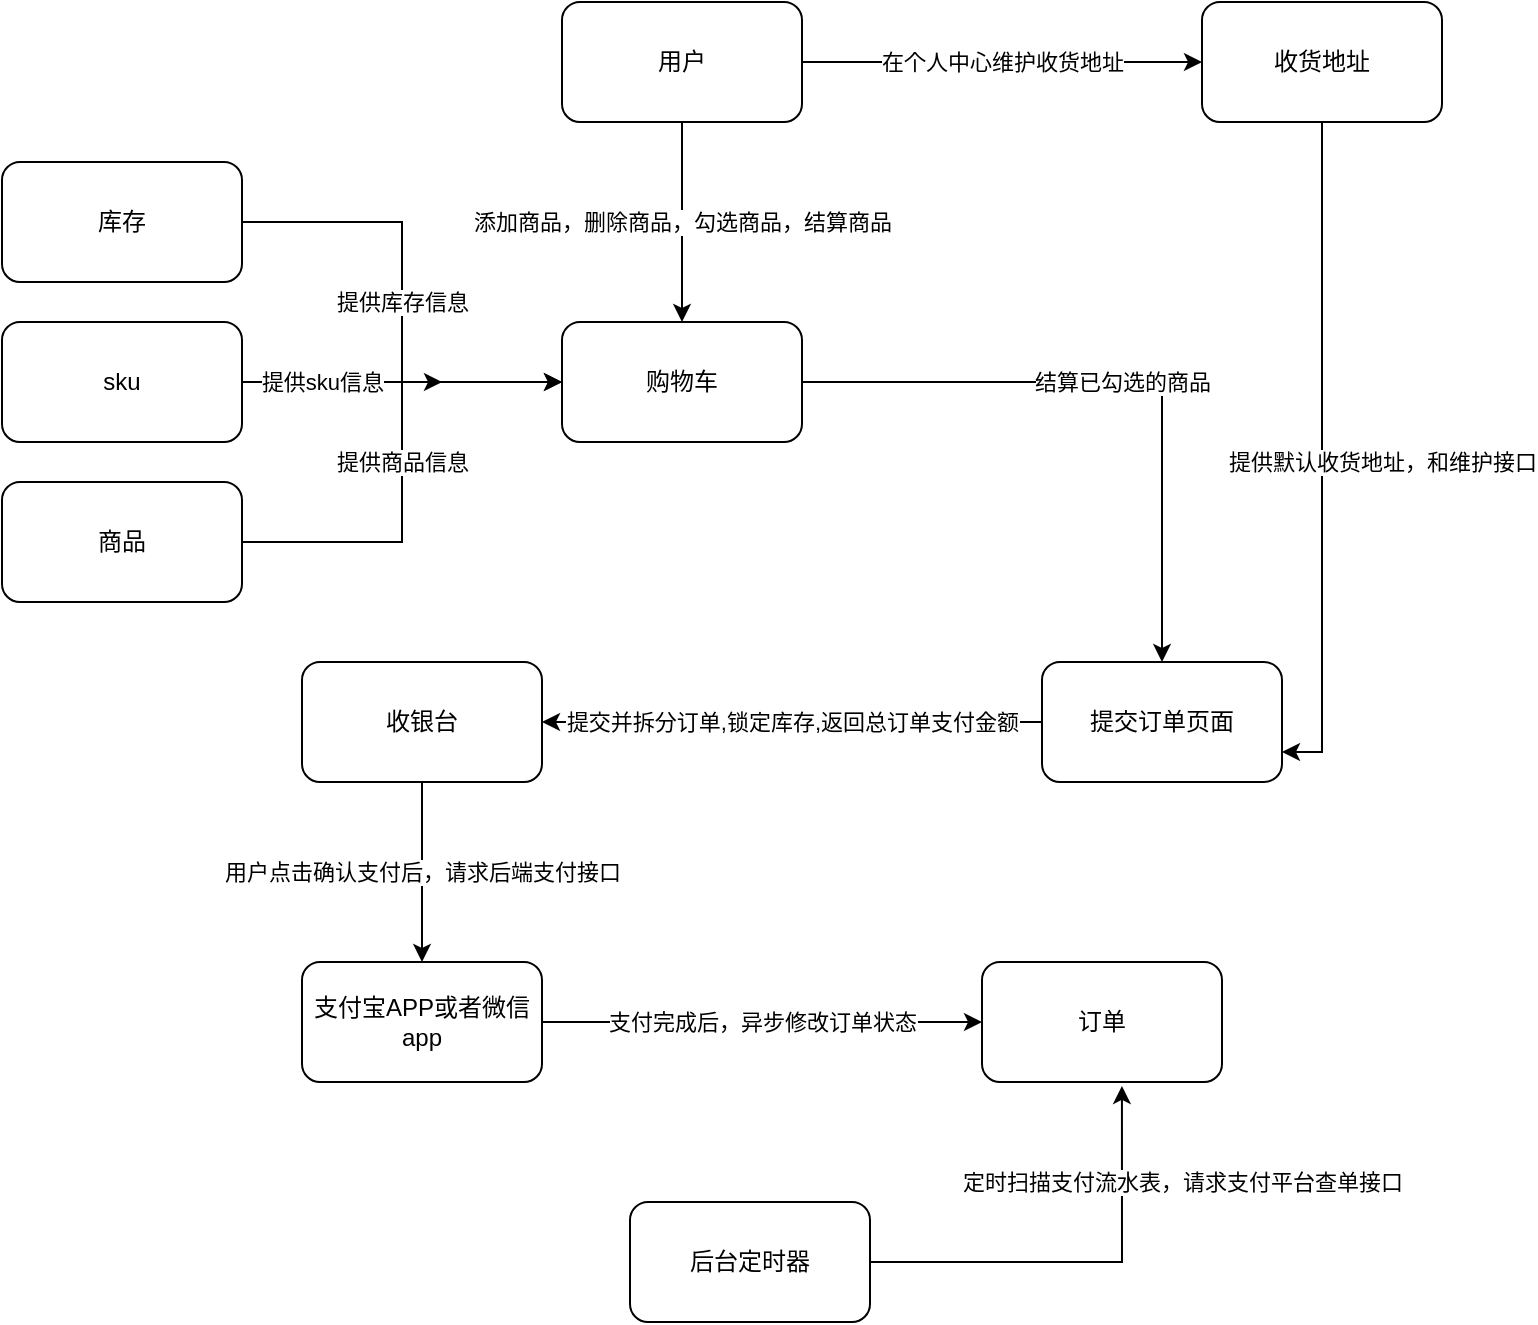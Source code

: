 <mxfile version="14.6.12" type="github">
  <diagram id="0ZHsSf4RnFRJh-Oq5-D7" name="第 1 页">
    <mxGraphModel dx="1422" dy="763" grid="1" gridSize="10" guides="1" tooltips="1" connect="1" arrows="1" fold="1" page="1" pageScale="1" pageWidth="827" pageHeight="1169" math="0" shadow="0">
      <root>
        <mxCell id="0" />
        <mxCell id="1" parent="0" />
        <mxCell id="8LjewoymZLQuPSXT3vMX-19" value="在个人中心维护收货地址" style="edgeStyle=orthogonalEdgeStyle;rounded=0;orthogonalLoop=1;jettySize=auto;html=1;entryX=0;entryY=0.5;entryDx=0;entryDy=0;" edge="1" parent="1" source="8LjewoymZLQuPSXT3vMX-8" target="8LjewoymZLQuPSXT3vMX-18">
          <mxGeometry relative="1" as="geometry" />
        </mxCell>
        <mxCell id="8LjewoymZLQuPSXT3vMX-29" value="添加商品，删除商品，勾选商品，结算商品" style="edgeStyle=orthogonalEdgeStyle;rounded=0;orthogonalLoop=1;jettySize=auto;html=1;entryX=0.5;entryY=0;entryDx=0;entryDy=0;" edge="1" parent="1" source="8LjewoymZLQuPSXT3vMX-8" target="8LjewoymZLQuPSXT3vMX-10">
          <mxGeometry relative="1" as="geometry" />
        </mxCell>
        <mxCell id="8LjewoymZLQuPSXT3vMX-8" value="用户" style="rounded=1;whiteSpace=wrap;html=1;" vertex="1" parent="1">
          <mxGeometry x="320" y="40" width="120" height="60" as="geometry" />
        </mxCell>
        <mxCell id="8LjewoymZLQuPSXT3vMX-24" value="提供商品信息" style="edgeStyle=orthogonalEdgeStyle;rounded=0;orthogonalLoop=1;jettySize=auto;html=1;entryX=0;entryY=0.5;entryDx=0;entryDy=0;" edge="1" parent="1" source="8LjewoymZLQuPSXT3vMX-9" target="8LjewoymZLQuPSXT3vMX-10">
          <mxGeometry relative="1" as="geometry" />
        </mxCell>
        <mxCell id="8LjewoymZLQuPSXT3vMX-9" value="商品" style="rounded=1;whiteSpace=wrap;html=1;" vertex="1" parent="1">
          <mxGeometry x="40" y="280" width="120" height="60" as="geometry" />
        </mxCell>
        <mxCell id="8LjewoymZLQuPSXT3vMX-17" value="结算已勾选的商品" style="edgeStyle=orthogonalEdgeStyle;rounded=0;orthogonalLoop=1;jettySize=auto;html=1;" edge="1" parent="1" source="8LjewoymZLQuPSXT3vMX-10" target="8LjewoymZLQuPSXT3vMX-16">
          <mxGeometry relative="1" as="geometry" />
        </mxCell>
        <mxCell id="8LjewoymZLQuPSXT3vMX-10" value="购物车" style="rounded=1;whiteSpace=wrap;html=1;" vertex="1" parent="1">
          <mxGeometry x="320" y="200" width="120" height="60" as="geometry" />
        </mxCell>
        <mxCell id="8LjewoymZLQuPSXT3vMX-33" value="提交并拆分订单,锁定库存,返回总订单支付金额" style="edgeStyle=orthogonalEdgeStyle;rounded=0;orthogonalLoop=1;jettySize=auto;html=1;entryX=1;entryY=0.5;entryDx=0;entryDy=0;" edge="1" parent="1" source="8LjewoymZLQuPSXT3vMX-16" target="8LjewoymZLQuPSXT3vMX-32">
          <mxGeometry relative="1" as="geometry" />
        </mxCell>
        <mxCell id="8LjewoymZLQuPSXT3vMX-16" value="提交订单页面" style="rounded=1;whiteSpace=wrap;html=1;" vertex="1" parent="1">
          <mxGeometry x="560" y="370" width="120" height="60" as="geometry" />
        </mxCell>
        <mxCell id="8LjewoymZLQuPSXT3vMX-31" value="提供默认收货地址，和维护接口" style="edgeStyle=orthogonalEdgeStyle;rounded=0;orthogonalLoop=1;jettySize=auto;html=1;entryX=1;entryY=0.75;entryDx=0;entryDy=0;" edge="1" parent="1" source="8LjewoymZLQuPSXT3vMX-18" target="8LjewoymZLQuPSXT3vMX-16">
          <mxGeometry x="0.015" y="30" relative="1" as="geometry">
            <mxPoint as="offset" />
          </mxGeometry>
        </mxCell>
        <mxCell id="8LjewoymZLQuPSXT3vMX-18" value="收货地址" style="rounded=1;whiteSpace=wrap;html=1;" vertex="1" parent="1">
          <mxGeometry x="640" y="40" width="120" height="60" as="geometry" />
        </mxCell>
        <mxCell id="8LjewoymZLQuPSXT3vMX-26" value="提供库存信息" style="edgeStyle=orthogonalEdgeStyle;rounded=0;orthogonalLoop=1;jettySize=auto;html=1;entryX=0;entryY=0.5;entryDx=0;entryDy=0;" edge="1" parent="1" source="8LjewoymZLQuPSXT3vMX-25" target="8LjewoymZLQuPSXT3vMX-10">
          <mxGeometry relative="1" as="geometry">
            <Array as="points">
              <mxPoint x="240" y="150" />
              <mxPoint x="240" y="230" />
            </Array>
          </mxGeometry>
        </mxCell>
        <mxCell id="8LjewoymZLQuPSXT3vMX-25" value="库存" style="rounded=1;whiteSpace=wrap;html=1;" vertex="1" parent="1">
          <mxGeometry x="40" y="120" width="120" height="60" as="geometry" />
        </mxCell>
        <mxCell id="8LjewoymZLQuPSXT3vMX-28" value="提供sku信息" style="edgeStyle=orthogonalEdgeStyle;rounded=0;orthogonalLoop=1;jettySize=auto;html=1;exitX=1;exitY=0.5;exitDx=0;exitDy=0;" edge="1" parent="1" source="8LjewoymZLQuPSXT3vMX-27">
          <mxGeometry x="-0.2" relative="1" as="geometry">
            <mxPoint x="260" y="230" as="targetPoint" />
            <mxPoint as="offset" />
          </mxGeometry>
        </mxCell>
        <mxCell id="8LjewoymZLQuPSXT3vMX-27" value="sku" style="rounded=1;whiteSpace=wrap;html=1;" vertex="1" parent="1">
          <mxGeometry x="40" y="200" width="120" height="60" as="geometry" />
        </mxCell>
        <mxCell id="8LjewoymZLQuPSXT3vMX-35" value="用户点击确认支付后，请求后端支付接口" style="edgeStyle=orthogonalEdgeStyle;rounded=0;orthogonalLoop=1;jettySize=auto;html=1;entryX=0.5;entryY=0;entryDx=0;entryDy=0;" edge="1" parent="1" source="8LjewoymZLQuPSXT3vMX-32" target="8LjewoymZLQuPSXT3vMX-34">
          <mxGeometry relative="1" as="geometry" />
        </mxCell>
        <mxCell id="8LjewoymZLQuPSXT3vMX-32" value="收银台" style="rounded=1;whiteSpace=wrap;html=1;" vertex="1" parent="1">
          <mxGeometry x="190" y="370" width="120" height="60" as="geometry" />
        </mxCell>
        <mxCell id="8LjewoymZLQuPSXT3vMX-37" value="支付完成后，异步修改订单状态" style="edgeStyle=orthogonalEdgeStyle;rounded=0;orthogonalLoop=1;jettySize=auto;html=1;" edge="1" parent="1" source="8LjewoymZLQuPSXT3vMX-34" target="8LjewoymZLQuPSXT3vMX-36">
          <mxGeometry relative="1" as="geometry" />
        </mxCell>
        <mxCell id="8LjewoymZLQuPSXT3vMX-34" value="支付宝APP或者微信app" style="rounded=1;whiteSpace=wrap;html=1;" vertex="1" parent="1">
          <mxGeometry x="190" y="520" width="120" height="60" as="geometry" />
        </mxCell>
        <mxCell id="8LjewoymZLQuPSXT3vMX-36" value="订单" style="rounded=1;whiteSpace=wrap;html=1;" vertex="1" parent="1">
          <mxGeometry x="530" y="520" width="120" height="60" as="geometry" />
        </mxCell>
        <mxCell id="8LjewoymZLQuPSXT3vMX-40" value="定时扫描支付流水表，请求支付平台查单接口" style="edgeStyle=orthogonalEdgeStyle;rounded=0;orthogonalLoop=1;jettySize=auto;html=1;entryX=0.583;entryY=1.033;entryDx=0;entryDy=0;entryPerimeter=0;" edge="1" parent="1" source="8LjewoymZLQuPSXT3vMX-38" target="8LjewoymZLQuPSXT3vMX-36">
          <mxGeometry x="0.551" y="-30" relative="1" as="geometry">
            <mxPoint as="offset" />
          </mxGeometry>
        </mxCell>
        <mxCell id="8LjewoymZLQuPSXT3vMX-38" value="后台定时器" style="rounded=1;whiteSpace=wrap;html=1;" vertex="1" parent="1">
          <mxGeometry x="354" y="640" width="120" height="60" as="geometry" />
        </mxCell>
      </root>
    </mxGraphModel>
  </diagram>
</mxfile>
